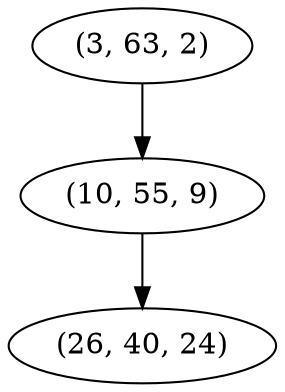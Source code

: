 digraph tree {
    "(3, 63, 2)";
    "(10, 55, 9)";
    "(26, 40, 24)";
    "(3, 63, 2)" -> "(10, 55, 9)";
    "(10, 55, 9)" -> "(26, 40, 24)";
}
